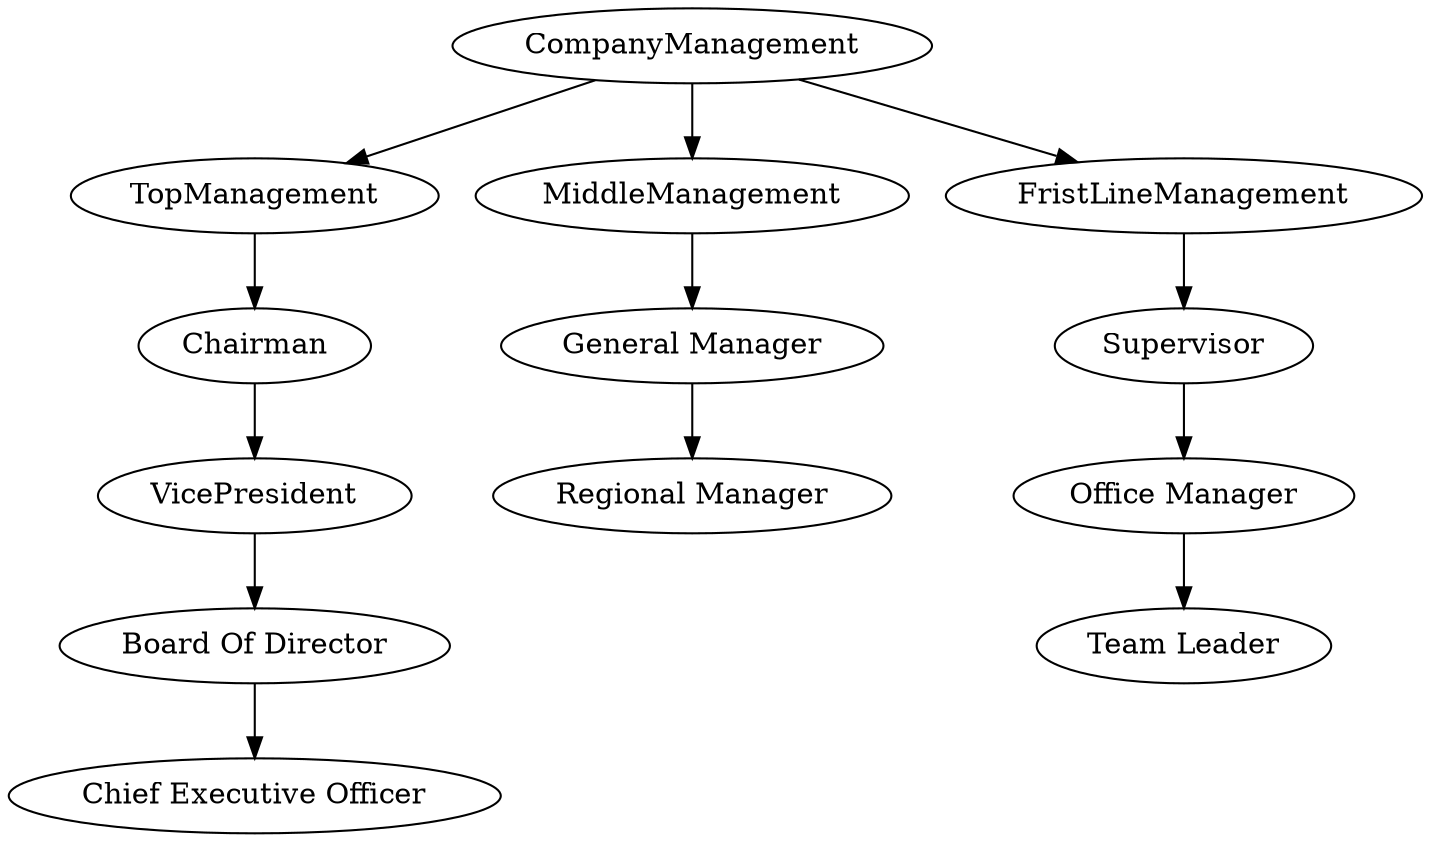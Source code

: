 digraph hierarchy {
	
	// Company Management Hierarchy
		
	CompanyManagement -> {TopManagement MiddleManagement FristLineManagement}
	general[label="General Manager"]
	regional[label="Regional Manager"]
	Board[label="Board Of Director"]
	Chief[label="Chief Executive Officer"]
	TopManagement -> Chairman
	Chairman -> VicePresident
	VicePresident -> Board
	Board -> Chief	
	MiddleManagement -> general
	general -> regional
	office[label="Office Manager"]
	leader[label="Team Leader"]
	FristLineManagement -> Supervisor
	Supervisor -> office
	office -> leader
}